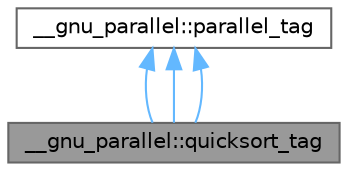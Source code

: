 digraph "__gnu_parallel::quicksort_tag"
{
 // LATEX_PDF_SIZE
  bgcolor="transparent";
  edge [fontname=Helvetica,fontsize=10,labelfontname=Helvetica,labelfontsize=10];
  node [fontname=Helvetica,fontsize=10,shape=box,height=0.2,width=0.4];
  Node1 [id="Node000001",label="__gnu_parallel::quicksort_tag",height=0.2,width=0.4,color="gray40", fillcolor="grey60", style="filled", fontcolor="black",tooltip="Forces parallel sorting using unbalanced quicksort at compile time."];
  Node2 -> Node1 [id="edge7_Node000001_Node000002",dir="back",color="steelblue1",style="solid",tooltip=" "];
  Node2 [id="Node000002",label="__gnu_parallel::parallel_tag",height=0.2,width=0.4,color="gray40", fillcolor="white", style="filled",URL="$struct____gnu__parallel_1_1parallel__tag.html",tooltip="Recommends parallel execution at compile time, optionally using a user-specified number of threads."];
  Node2 -> Node1 [id="edge8_Node000001_Node000002",dir="back",color="steelblue1",style="solid",tooltip=" "];
  Node2 -> Node1 [id="edge9_Node000001_Node000002",dir="back",color="steelblue1",style="solid",tooltip=" "];
}

